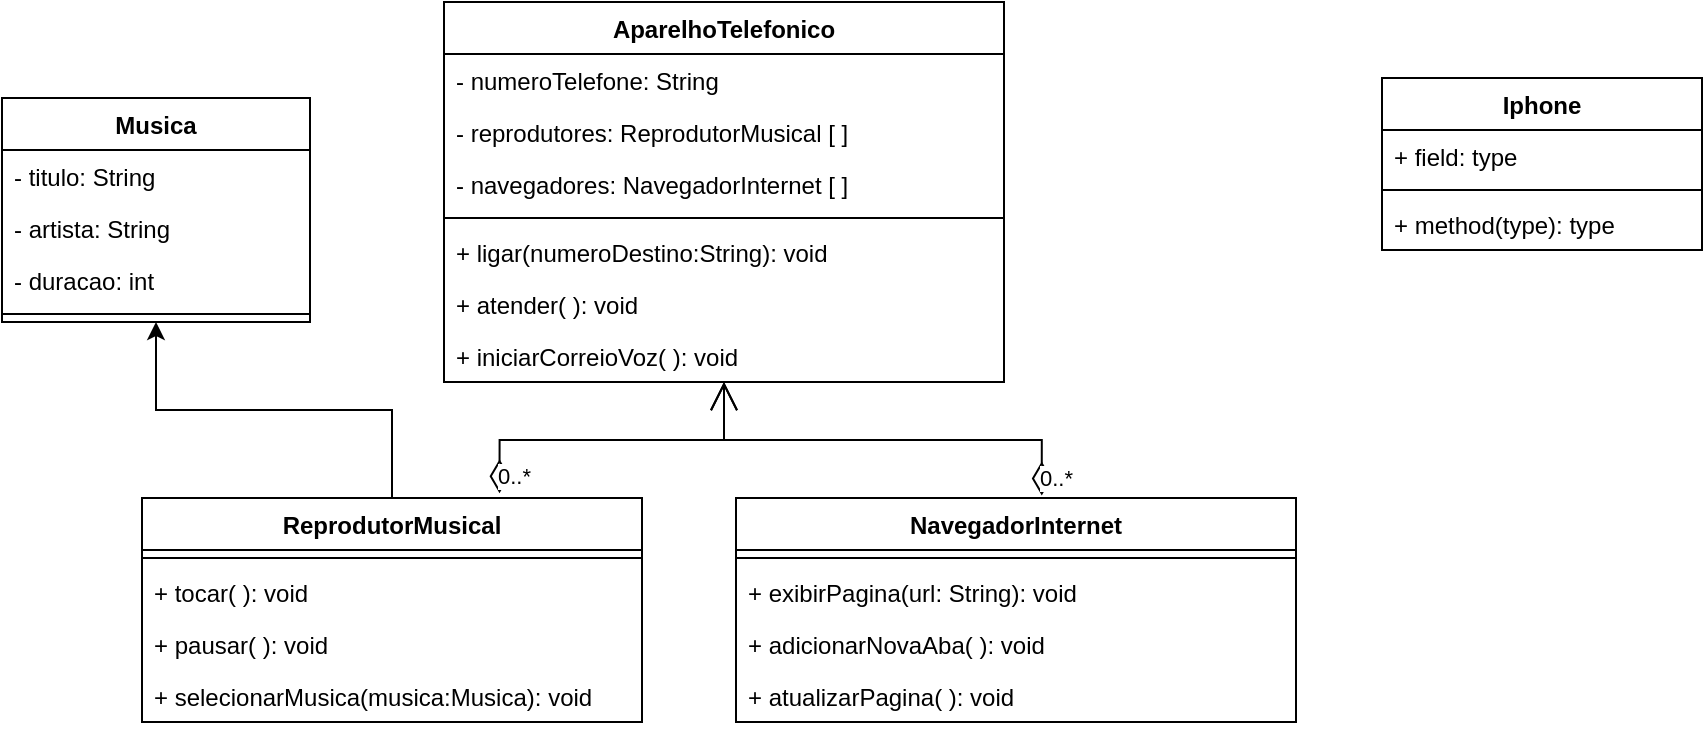 <mxfile version="21.6.5" type="google">
  <diagram name="Page-1" id="2hhVCGMWQnyt1Myr1Ubq">
    <mxGraphModel grid="0" page="0" gridSize="10" guides="1" tooltips="1" connect="1" arrows="1" fold="1" pageScale="1" pageWidth="291" pageHeight="413" math="0" shadow="0">
      <root>
        <mxCell id="0" />
        <mxCell id="1" parent="0" />
        <mxCell id="EtkiLWQy1nraeWtQwlOz-65" value="" style="edgeStyle=orthogonalEdgeStyle;rounded=0;orthogonalLoop=1;jettySize=auto;html=1;" edge="1" parent="1" source="EtkiLWQy1nraeWtQwlOz-1" target="EtkiLWQy1nraeWtQwlOz-57">
          <mxGeometry relative="1" as="geometry" />
        </mxCell>
        <mxCell id="EtkiLWQy1nraeWtQwlOz-1" value="ReprodutorMusical" style="swimlane;fontStyle=1;align=center;verticalAlign=top;childLayout=stackLayout;horizontal=1;startSize=26;horizontalStack=0;resizeParent=1;resizeParentMax=0;resizeLast=0;collapsible=1;marginBottom=0;whiteSpace=wrap;html=1;" vertex="1" parent="1">
          <mxGeometry x="-140" y="280" width="250" height="112" as="geometry">
            <mxRectangle x="-280" y="20" width="150" height="30" as="alternateBounds" />
          </mxGeometry>
        </mxCell>
        <mxCell id="EtkiLWQy1nraeWtQwlOz-3" value="" style="line;strokeWidth=1;fillColor=none;align=left;verticalAlign=middle;spacingTop=-1;spacingLeft=3;spacingRight=3;rotatable=0;labelPosition=right;points=[];portConstraint=eastwest;strokeColor=inherit;" vertex="1" parent="EtkiLWQy1nraeWtQwlOz-1">
          <mxGeometry y="26" width="250" height="8" as="geometry" />
        </mxCell>
        <mxCell id="EtkiLWQy1nraeWtQwlOz-4" value="+ tocar( ): void" style="text;strokeColor=none;fillColor=none;align=left;verticalAlign=top;spacingLeft=4;spacingRight=4;overflow=hidden;rotatable=0;points=[[0,0.5],[1,0.5]];portConstraint=eastwest;whiteSpace=wrap;html=1;" vertex="1" parent="EtkiLWQy1nraeWtQwlOz-1">
          <mxGeometry y="34" width="250" height="26" as="geometry" />
        </mxCell>
        <mxCell id="EtkiLWQy1nraeWtQwlOz-39" value="+ pausar( ): void" style="text;strokeColor=none;fillColor=none;align=left;verticalAlign=top;spacingLeft=4;spacingRight=4;overflow=hidden;rotatable=0;points=[[0,0.5],[1,0.5]];portConstraint=eastwest;whiteSpace=wrap;html=1;" vertex="1" parent="EtkiLWQy1nraeWtQwlOz-1">
          <mxGeometry y="60" width="250" height="26" as="geometry" />
        </mxCell>
        <mxCell id="EtkiLWQy1nraeWtQwlOz-40" value="+ selecionarMusica(musica:Musica): void" style="text;strokeColor=none;fillColor=none;align=left;verticalAlign=top;spacingLeft=4;spacingRight=4;overflow=hidden;rotatable=0;points=[[0,0.5],[1,0.5]];portConstraint=eastwest;whiteSpace=wrap;html=1;" vertex="1" parent="EtkiLWQy1nraeWtQwlOz-1">
          <mxGeometry y="86" width="250" height="26" as="geometry" />
        </mxCell>
        <mxCell id="EtkiLWQy1nraeWtQwlOz-5" value="Iphone" style="swimlane;fontStyle=1;align=center;verticalAlign=top;childLayout=stackLayout;horizontal=1;startSize=26;horizontalStack=0;resizeParent=1;resizeParentMax=0;resizeLast=0;collapsible=1;marginBottom=0;whiteSpace=wrap;html=1;" vertex="1" parent="1">
          <mxGeometry x="480" y="70" width="160" height="86" as="geometry" />
        </mxCell>
        <mxCell id="EtkiLWQy1nraeWtQwlOz-6" value="+ field: type" style="text;strokeColor=none;fillColor=none;align=left;verticalAlign=top;spacingLeft=4;spacingRight=4;overflow=hidden;rotatable=0;points=[[0,0.5],[1,0.5]];portConstraint=eastwest;whiteSpace=wrap;html=1;" vertex="1" parent="EtkiLWQy1nraeWtQwlOz-5">
          <mxGeometry y="26" width="160" height="26" as="geometry" />
        </mxCell>
        <mxCell id="EtkiLWQy1nraeWtQwlOz-7" value="" style="line;strokeWidth=1;fillColor=none;align=left;verticalAlign=middle;spacingTop=-1;spacingLeft=3;spacingRight=3;rotatable=0;labelPosition=right;points=[];portConstraint=eastwest;strokeColor=inherit;" vertex="1" parent="EtkiLWQy1nraeWtQwlOz-5">
          <mxGeometry y="52" width="160" height="8" as="geometry" />
        </mxCell>
        <mxCell id="EtkiLWQy1nraeWtQwlOz-8" value="+ method(type): type" style="text;strokeColor=none;fillColor=none;align=left;verticalAlign=top;spacingLeft=4;spacingRight=4;overflow=hidden;rotatable=0;points=[[0,0.5],[1,0.5]];portConstraint=eastwest;whiteSpace=wrap;html=1;" vertex="1" parent="EtkiLWQy1nraeWtQwlOz-5">
          <mxGeometry y="60" width="160" height="26" as="geometry" />
        </mxCell>
        <mxCell id="EtkiLWQy1nraeWtQwlOz-45" value="AparelhoTelefonico" style="swimlane;fontStyle=1;align=center;verticalAlign=top;childLayout=stackLayout;horizontal=1;startSize=26;horizontalStack=0;resizeParent=1;resizeParentMax=0;resizeLast=0;collapsible=1;marginBottom=0;whiteSpace=wrap;html=1;" vertex="1" parent="1">
          <mxGeometry x="11" y="32" width="280" height="190" as="geometry">
            <mxRectangle x="-280" y="20" width="150" height="30" as="alternateBounds" />
          </mxGeometry>
        </mxCell>
        <mxCell id="EtkiLWQy1nraeWtQwlOz-46" value="- numeroTelefone: String" style="text;strokeColor=none;fillColor=none;align=left;verticalAlign=top;spacingLeft=4;spacingRight=4;overflow=hidden;rotatable=0;points=[[0,0.5],[1,0.5]];portConstraint=eastwest;whiteSpace=wrap;html=1;" vertex="1" parent="EtkiLWQy1nraeWtQwlOz-45">
          <mxGeometry y="26" width="280" height="26" as="geometry" />
        </mxCell>
        <mxCell id="EtkiLWQy1nraeWtQwlOz-67" value="- reprodutores: ReprodutorMusical [ ]" style="text;strokeColor=none;fillColor=none;align=left;verticalAlign=top;spacingLeft=4;spacingRight=4;overflow=hidden;rotatable=0;points=[[0,0.5],[1,0.5]];portConstraint=eastwest;whiteSpace=wrap;html=1;" vertex="1" parent="EtkiLWQy1nraeWtQwlOz-45">
          <mxGeometry y="52" width="280" height="26" as="geometry" />
        </mxCell>
        <mxCell id="EtkiLWQy1nraeWtQwlOz-83" value="- navegadores: NavegadorInternet [ ]" style="text;strokeColor=none;fillColor=none;align=left;verticalAlign=top;spacingLeft=4;spacingRight=4;overflow=hidden;rotatable=0;points=[[0,0.5],[1,0.5]];portConstraint=eastwest;whiteSpace=wrap;html=1;" vertex="1" parent="EtkiLWQy1nraeWtQwlOz-45">
          <mxGeometry y="78" width="280" height="26" as="geometry" />
        </mxCell>
        <mxCell id="EtkiLWQy1nraeWtQwlOz-47" value="" style="line;strokeWidth=1;fillColor=none;align=left;verticalAlign=middle;spacingTop=-1;spacingLeft=3;spacingRight=3;rotatable=0;labelPosition=right;points=[];portConstraint=eastwest;strokeColor=inherit;" vertex="1" parent="EtkiLWQy1nraeWtQwlOz-45">
          <mxGeometry y="104" width="280" height="8" as="geometry" />
        </mxCell>
        <mxCell id="EtkiLWQy1nraeWtQwlOz-48" value="+ ligar(numeroDestino:String): void" style="text;strokeColor=none;fillColor=none;align=left;verticalAlign=top;spacingLeft=4;spacingRight=4;overflow=hidden;rotatable=0;points=[[0,0.5],[1,0.5]];portConstraint=eastwest;whiteSpace=wrap;html=1;" vertex="1" parent="EtkiLWQy1nraeWtQwlOz-45">
          <mxGeometry y="112" width="280" height="26" as="geometry" />
        </mxCell>
        <mxCell id="EtkiLWQy1nraeWtQwlOz-49" value="+ atender( ): void" style="text;strokeColor=none;fillColor=none;align=left;verticalAlign=top;spacingLeft=4;spacingRight=4;overflow=hidden;rotatable=0;points=[[0,0.5],[1,0.5]];portConstraint=eastwest;whiteSpace=wrap;html=1;" vertex="1" parent="EtkiLWQy1nraeWtQwlOz-45">
          <mxGeometry y="138" width="280" height="26" as="geometry" />
        </mxCell>
        <mxCell id="EtkiLWQy1nraeWtQwlOz-50" value="+ iniciarCorreioVoz( ): void" style="text;strokeColor=none;fillColor=none;align=left;verticalAlign=top;spacingLeft=4;spacingRight=4;overflow=hidden;rotatable=0;points=[[0,0.5],[1,0.5]];portConstraint=eastwest;whiteSpace=wrap;html=1;" vertex="1" parent="EtkiLWQy1nraeWtQwlOz-45">
          <mxGeometry y="164" width="280" height="26" as="geometry" />
        </mxCell>
        <mxCell id="EtkiLWQy1nraeWtQwlOz-51" value="NavegadorInternet" style="swimlane;fontStyle=1;align=center;verticalAlign=top;childLayout=stackLayout;horizontal=1;startSize=26;horizontalStack=0;resizeParent=1;resizeParentMax=0;resizeLast=0;collapsible=1;marginBottom=0;whiteSpace=wrap;html=1;" vertex="1" parent="1">
          <mxGeometry x="157" y="280" width="280" height="112" as="geometry">
            <mxRectangle x="-280" y="20" width="150" height="30" as="alternateBounds" />
          </mxGeometry>
        </mxCell>
        <mxCell id="EtkiLWQy1nraeWtQwlOz-53" value="" style="line;strokeWidth=1;fillColor=none;align=left;verticalAlign=middle;spacingTop=-1;spacingLeft=3;spacingRight=3;rotatable=0;labelPosition=right;points=[];portConstraint=eastwest;strokeColor=inherit;" vertex="1" parent="EtkiLWQy1nraeWtQwlOz-51">
          <mxGeometry y="26" width="280" height="8" as="geometry" />
        </mxCell>
        <mxCell id="EtkiLWQy1nraeWtQwlOz-54" value="+ exibirPagina(url: String): void" style="text;strokeColor=none;fillColor=none;align=left;verticalAlign=top;spacingLeft=4;spacingRight=4;overflow=hidden;rotatable=0;points=[[0,0.5],[1,0.5]];portConstraint=eastwest;whiteSpace=wrap;html=1;" vertex="1" parent="EtkiLWQy1nraeWtQwlOz-51">
          <mxGeometry y="34" width="280" height="26" as="geometry" />
        </mxCell>
        <mxCell id="EtkiLWQy1nraeWtQwlOz-55" value="+ adicionarNovaAba( ): void" style="text;strokeColor=none;fillColor=none;align=left;verticalAlign=top;spacingLeft=4;spacingRight=4;overflow=hidden;rotatable=0;points=[[0,0.5],[1,0.5]];portConstraint=eastwest;whiteSpace=wrap;html=1;" vertex="1" parent="EtkiLWQy1nraeWtQwlOz-51">
          <mxGeometry y="60" width="280" height="26" as="geometry" />
        </mxCell>
        <mxCell id="EtkiLWQy1nraeWtQwlOz-56" value="+ atualizarPagina( ): void" style="text;strokeColor=none;fillColor=none;align=left;verticalAlign=top;spacingLeft=4;spacingRight=4;overflow=hidden;rotatable=0;points=[[0,0.5],[1,0.5]];portConstraint=eastwest;whiteSpace=wrap;html=1;" vertex="1" parent="EtkiLWQy1nraeWtQwlOz-51">
          <mxGeometry y="86" width="280" height="26" as="geometry" />
        </mxCell>
        <mxCell id="EtkiLWQy1nraeWtQwlOz-57" value="Musica" style="swimlane;fontStyle=1;align=center;verticalAlign=top;childLayout=stackLayout;horizontal=1;startSize=26;horizontalStack=0;resizeParent=1;resizeParentMax=0;resizeLast=0;collapsible=1;marginBottom=0;whiteSpace=wrap;html=1;" vertex="1" parent="1">
          <mxGeometry x="-210" y="80" width="154" height="112" as="geometry">
            <mxRectangle x="-280" y="20" width="150" height="30" as="alternateBounds" />
          </mxGeometry>
        </mxCell>
        <mxCell id="EtkiLWQy1nraeWtQwlOz-58" value="- titulo: String" style="text;strokeColor=none;fillColor=none;align=left;verticalAlign=top;spacingLeft=4;spacingRight=4;overflow=hidden;rotatable=0;points=[[0,0.5],[1,0.5]];portConstraint=eastwest;whiteSpace=wrap;html=1;" vertex="1" parent="EtkiLWQy1nraeWtQwlOz-57">
          <mxGeometry y="26" width="154" height="26" as="geometry" />
        </mxCell>
        <mxCell id="EtkiLWQy1nraeWtQwlOz-63" value="- artista: String" style="text;strokeColor=none;fillColor=none;align=left;verticalAlign=top;spacingLeft=4;spacingRight=4;overflow=hidden;rotatable=0;points=[[0,0.5],[1,0.5]];portConstraint=eastwest;whiteSpace=wrap;html=1;" vertex="1" parent="EtkiLWQy1nraeWtQwlOz-57">
          <mxGeometry y="52" width="154" height="26" as="geometry" />
        </mxCell>
        <mxCell id="EtkiLWQy1nraeWtQwlOz-64" value="- duracao: int" style="text;strokeColor=none;fillColor=none;align=left;verticalAlign=top;spacingLeft=4;spacingRight=4;overflow=hidden;rotatable=0;points=[[0,0.5],[1,0.5]];portConstraint=eastwest;whiteSpace=wrap;html=1;" vertex="1" parent="EtkiLWQy1nraeWtQwlOz-57">
          <mxGeometry y="78" width="154" height="26" as="geometry" />
        </mxCell>
        <mxCell id="EtkiLWQy1nraeWtQwlOz-59" value="" style="line;strokeWidth=1;fillColor=none;align=left;verticalAlign=middle;spacingTop=-1;spacingLeft=3;spacingRight=3;rotatable=0;labelPosition=right;points=[];portConstraint=eastwest;strokeColor=inherit;" vertex="1" parent="EtkiLWQy1nraeWtQwlOz-57">
          <mxGeometry y="104" width="154" height="8" as="geometry" />
        </mxCell>
        <mxCell id="EtkiLWQy1nraeWtQwlOz-80" value="0..*" style="endArrow=open;html=1;endSize=12;startArrow=diamondThin;startSize=14;startFill=0;edgeStyle=orthogonalEdgeStyle;align=left;verticalAlign=bottom;rounded=0;labelBackgroundColor=default;strokeColor=default;fontFamily=Helvetica;fontSize=11;fontColor=default;shape=connector;exitX=0.715;exitY=-0.021;exitDx=0;exitDy=0;exitPerimeter=0;strokeWidth=1;orthogonalLoop=0;ignoreEdge=1;" edge="1" parent="1" source="EtkiLWQy1nraeWtQwlOz-1" target="EtkiLWQy1nraeWtQwlOz-45">
          <mxGeometry x="-1" y="3" relative="1" as="geometry">
            <mxPoint x="20" y="230" as="sourcePoint" />
            <mxPoint x="180" y="230" as="targetPoint" />
          </mxGeometry>
        </mxCell>
        <mxCell id="EtkiLWQy1nraeWtQwlOz-81" value="0..*" style="endArrow=open;html=1;endSize=12;startArrow=diamondThin;startSize=14;startFill=0;edgeStyle=orthogonalEdgeStyle;align=left;verticalAlign=bottom;rounded=0;labelBackgroundColor=default;strokeColor=default;fontFamily=Helvetica;fontSize=11;fontColor=default;shape=connector;exitX=0.546;exitY=-0.011;exitDx=0;exitDy=0;exitPerimeter=0;" edge="1" parent="1" source="EtkiLWQy1nraeWtQwlOz-51" target="EtkiLWQy1nraeWtQwlOz-45">
          <mxGeometry x="-1" y="3" relative="1" as="geometry">
            <mxPoint x="6" y="244" as="sourcePoint" />
            <mxPoint x="193" y="150" as="targetPoint" />
          </mxGeometry>
        </mxCell>
      </root>
    </mxGraphModel>
  </diagram>
</mxfile>

